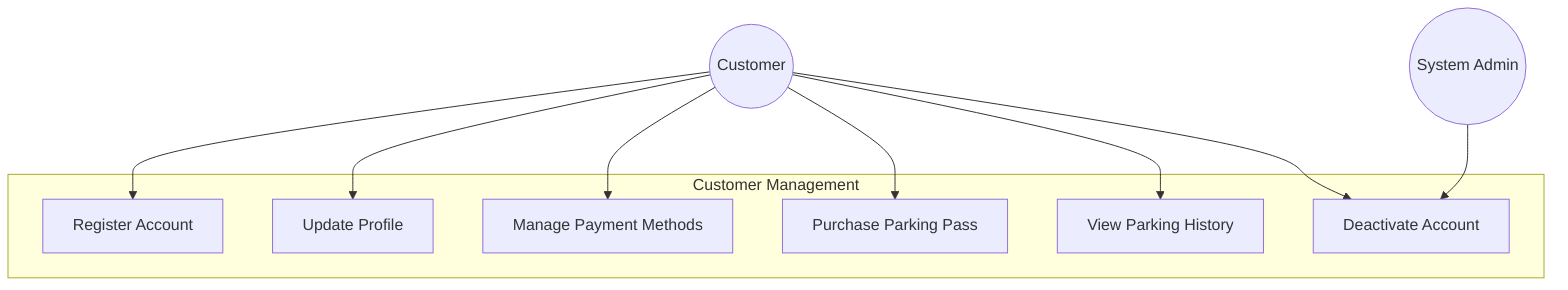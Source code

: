 graph TD
    Customer((Customer))
    Admin((System Admin))

    subgraph "Customer Management"
        UC1[Register Account]
        UC2[Update Profile]
        UC3[Manage Payment Methods]
        UC4[Purchase Parking Pass]
        UC5[View Parking History]
        UC6[Deactivate Account]
    end

    Customer --> UC1
    Customer --> UC2
    Customer --> UC3
    Customer --> UC4
    Customer --> UC5
    Customer --> UC6
    Admin --> UC6